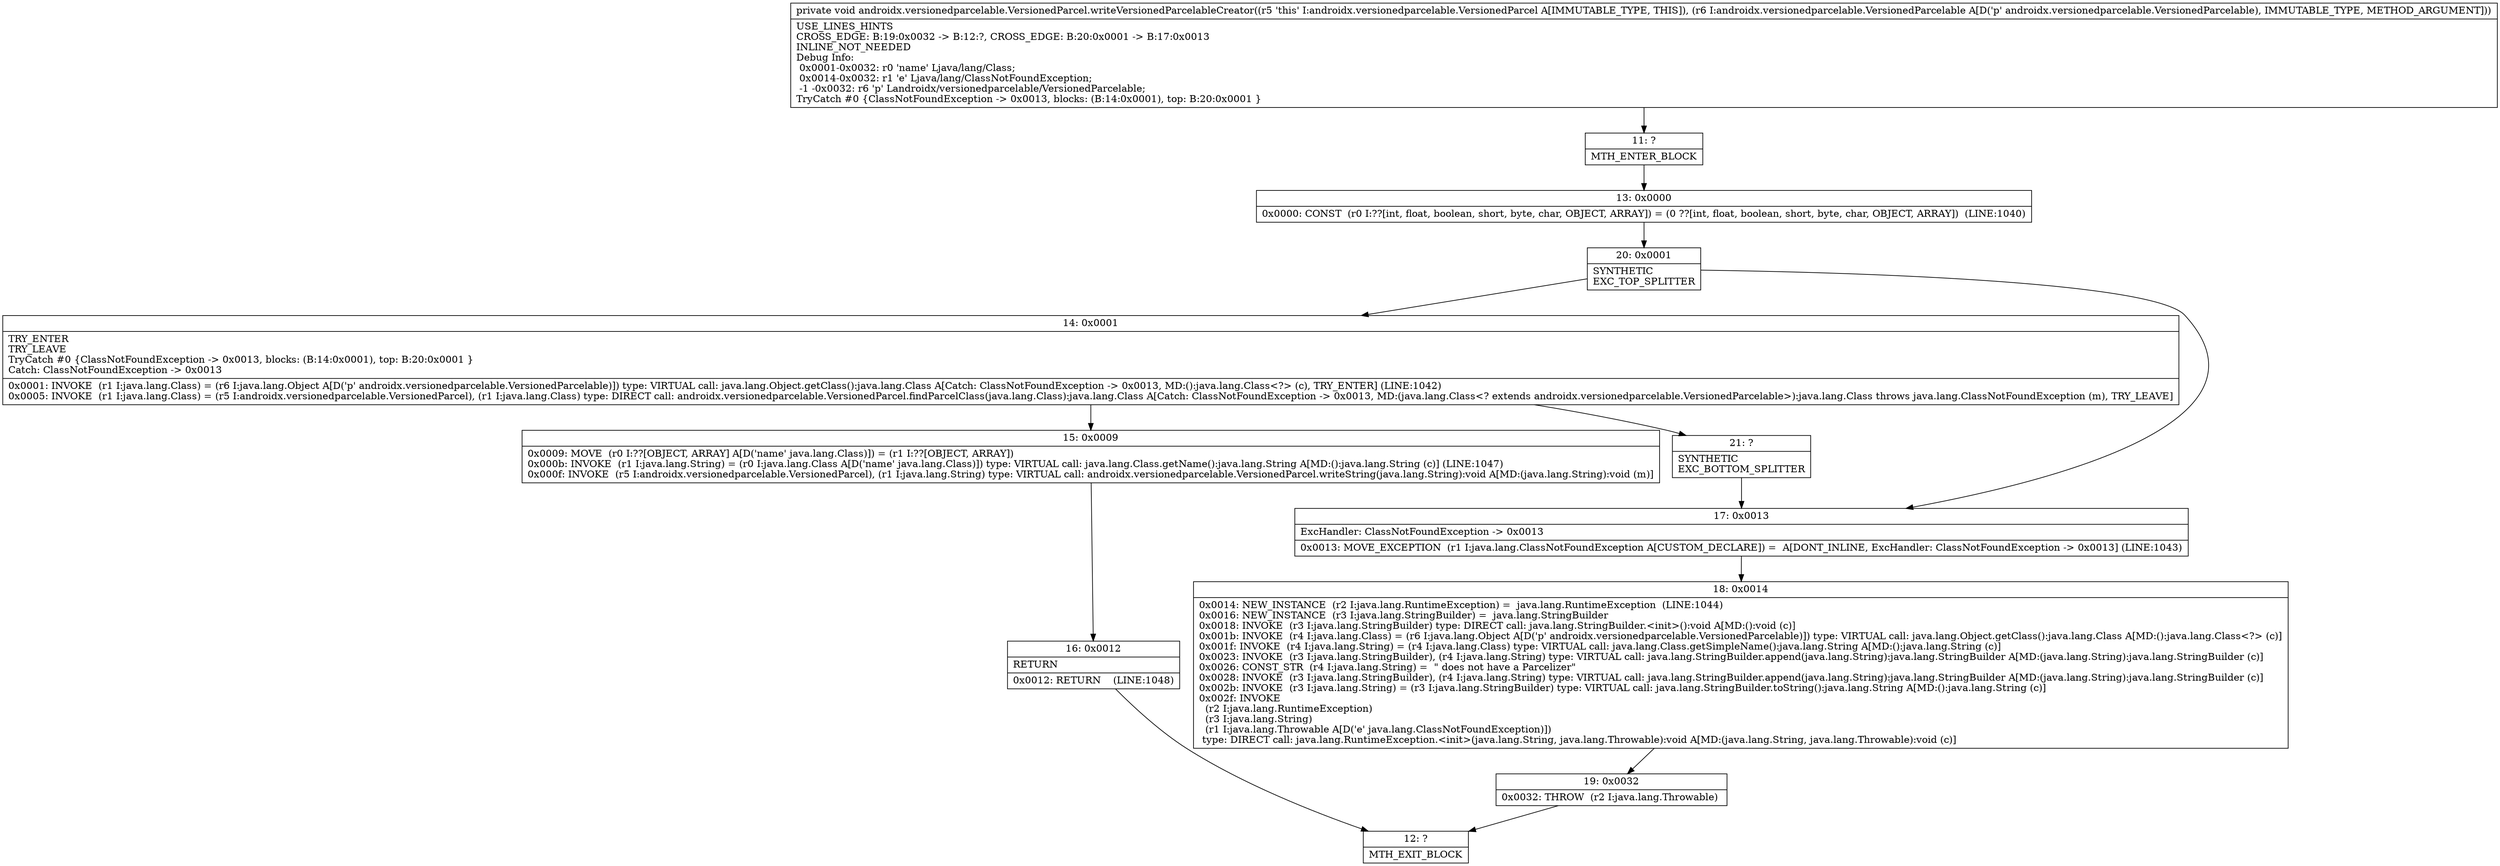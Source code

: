 digraph "CFG forandroidx.versionedparcelable.VersionedParcel.writeVersionedParcelableCreator(Landroidx\/versionedparcelable\/VersionedParcelable;)V" {
Node_11 [shape=record,label="{11\:\ ?|MTH_ENTER_BLOCK\l}"];
Node_13 [shape=record,label="{13\:\ 0x0000|0x0000: CONST  (r0 I:??[int, float, boolean, short, byte, char, OBJECT, ARRAY]) = (0 ??[int, float, boolean, short, byte, char, OBJECT, ARRAY])  (LINE:1040)\l}"];
Node_20 [shape=record,label="{20\:\ 0x0001|SYNTHETIC\lEXC_TOP_SPLITTER\l}"];
Node_14 [shape=record,label="{14\:\ 0x0001|TRY_ENTER\lTRY_LEAVE\lTryCatch #0 \{ClassNotFoundException \-\> 0x0013, blocks: (B:14:0x0001), top: B:20:0x0001 \}\lCatch: ClassNotFoundException \-\> 0x0013\l|0x0001: INVOKE  (r1 I:java.lang.Class) = (r6 I:java.lang.Object A[D('p' androidx.versionedparcelable.VersionedParcelable)]) type: VIRTUAL call: java.lang.Object.getClass():java.lang.Class A[Catch: ClassNotFoundException \-\> 0x0013, MD:():java.lang.Class\<?\> (c), TRY_ENTER] (LINE:1042)\l0x0005: INVOKE  (r1 I:java.lang.Class) = (r5 I:androidx.versionedparcelable.VersionedParcel), (r1 I:java.lang.Class) type: DIRECT call: androidx.versionedparcelable.VersionedParcel.findParcelClass(java.lang.Class):java.lang.Class A[Catch: ClassNotFoundException \-\> 0x0013, MD:(java.lang.Class\<? extends androidx.versionedparcelable.VersionedParcelable\>):java.lang.Class throws java.lang.ClassNotFoundException (m), TRY_LEAVE]\l}"];
Node_15 [shape=record,label="{15\:\ 0x0009|0x0009: MOVE  (r0 I:??[OBJECT, ARRAY] A[D('name' java.lang.Class)]) = (r1 I:??[OBJECT, ARRAY]) \l0x000b: INVOKE  (r1 I:java.lang.String) = (r0 I:java.lang.Class A[D('name' java.lang.Class)]) type: VIRTUAL call: java.lang.Class.getName():java.lang.String A[MD:():java.lang.String (c)] (LINE:1047)\l0x000f: INVOKE  (r5 I:androidx.versionedparcelable.VersionedParcel), (r1 I:java.lang.String) type: VIRTUAL call: androidx.versionedparcelable.VersionedParcel.writeString(java.lang.String):void A[MD:(java.lang.String):void (m)]\l}"];
Node_16 [shape=record,label="{16\:\ 0x0012|RETURN\l|0x0012: RETURN    (LINE:1048)\l}"];
Node_12 [shape=record,label="{12\:\ ?|MTH_EXIT_BLOCK\l}"];
Node_21 [shape=record,label="{21\:\ ?|SYNTHETIC\lEXC_BOTTOM_SPLITTER\l}"];
Node_17 [shape=record,label="{17\:\ 0x0013|ExcHandler: ClassNotFoundException \-\> 0x0013\l|0x0013: MOVE_EXCEPTION  (r1 I:java.lang.ClassNotFoundException A[CUSTOM_DECLARE]) =  A[DONT_INLINE, ExcHandler: ClassNotFoundException \-\> 0x0013] (LINE:1043)\l}"];
Node_18 [shape=record,label="{18\:\ 0x0014|0x0014: NEW_INSTANCE  (r2 I:java.lang.RuntimeException) =  java.lang.RuntimeException  (LINE:1044)\l0x0016: NEW_INSTANCE  (r3 I:java.lang.StringBuilder) =  java.lang.StringBuilder \l0x0018: INVOKE  (r3 I:java.lang.StringBuilder) type: DIRECT call: java.lang.StringBuilder.\<init\>():void A[MD:():void (c)]\l0x001b: INVOKE  (r4 I:java.lang.Class) = (r6 I:java.lang.Object A[D('p' androidx.versionedparcelable.VersionedParcelable)]) type: VIRTUAL call: java.lang.Object.getClass():java.lang.Class A[MD:():java.lang.Class\<?\> (c)]\l0x001f: INVOKE  (r4 I:java.lang.String) = (r4 I:java.lang.Class) type: VIRTUAL call: java.lang.Class.getSimpleName():java.lang.String A[MD:():java.lang.String (c)]\l0x0023: INVOKE  (r3 I:java.lang.StringBuilder), (r4 I:java.lang.String) type: VIRTUAL call: java.lang.StringBuilder.append(java.lang.String):java.lang.StringBuilder A[MD:(java.lang.String):java.lang.StringBuilder (c)]\l0x0026: CONST_STR  (r4 I:java.lang.String) =  \" does not have a Parcelizer\" \l0x0028: INVOKE  (r3 I:java.lang.StringBuilder), (r4 I:java.lang.String) type: VIRTUAL call: java.lang.StringBuilder.append(java.lang.String):java.lang.StringBuilder A[MD:(java.lang.String):java.lang.StringBuilder (c)]\l0x002b: INVOKE  (r3 I:java.lang.String) = (r3 I:java.lang.StringBuilder) type: VIRTUAL call: java.lang.StringBuilder.toString():java.lang.String A[MD:():java.lang.String (c)]\l0x002f: INVOKE  \l  (r2 I:java.lang.RuntimeException)\l  (r3 I:java.lang.String)\l  (r1 I:java.lang.Throwable A[D('e' java.lang.ClassNotFoundException)])\l type: DIRECT call: java.lang.RuntimeException.\<init\>(java.lang.String, java.lang.Throwable):void A[MD:(java.lang.String, java.lang.Throwable):void (c)]\l}"];
Node_19 [shape=record,label="{19\:\ 0x0032|0x0032: THROW  (r2 I:java.lang.Throwable) \l}"];
MethodNode[shape=record,label="{private void androidx.versionedparcelable.VersionedParcel.writeVersionedParcelableCreator((r5 'this' I:androidx.versionedparcelable.VersionedParcel A[IMMUTABLE_TYPE, THIS]), (r6 I:androidx.versionedparcelable.VersionedParcelable A[D('p' androidx.versionedparcelable.VersionedParcelable), IMMUTABLE_TYPE, METHOD_ARGUMENT]))  | USE_LINES_HINTS\lCROSS_EDGE: B:19:0x0032 \-\> B:12:?, CROSS_EDGE: B:20:0x0001 \-\> B:17:0x0013\lINLINE_NOT_NEEDED\lDebug Info:\l  0x0001\-0x0032: r0 'name' Ljava\/lang\/Class;\l  0x0014\-0x0032: r1 'e' Ljava\/lang\/ClassNotFoundException;\l  \-1 \-0x0032: r6 'p' Landroidx\/versionedparcelable\/VersionedParcelable;\lTryCatch #0 \{ClassNotFoundException \-\> 0x0013, blocks: (B:14:0x0001), top: B:20:0x0001 \}\l}"];
MethodNode -> Node_11;Node_11 -> Node_13;
Node_13 -> Node_20;
Node_20 -> Node_14;
Node_20 -> Node_17;
Node_14 -> Node_15;
Node_14 -> Node_21;
Node_15 -> Node_16;
Node_16 -> Node_12;
Node_21 -> Node_17;
Node_17 -> Node_18;
Node_18 -> Node_19;
Node_19 -> Node_12;
}

